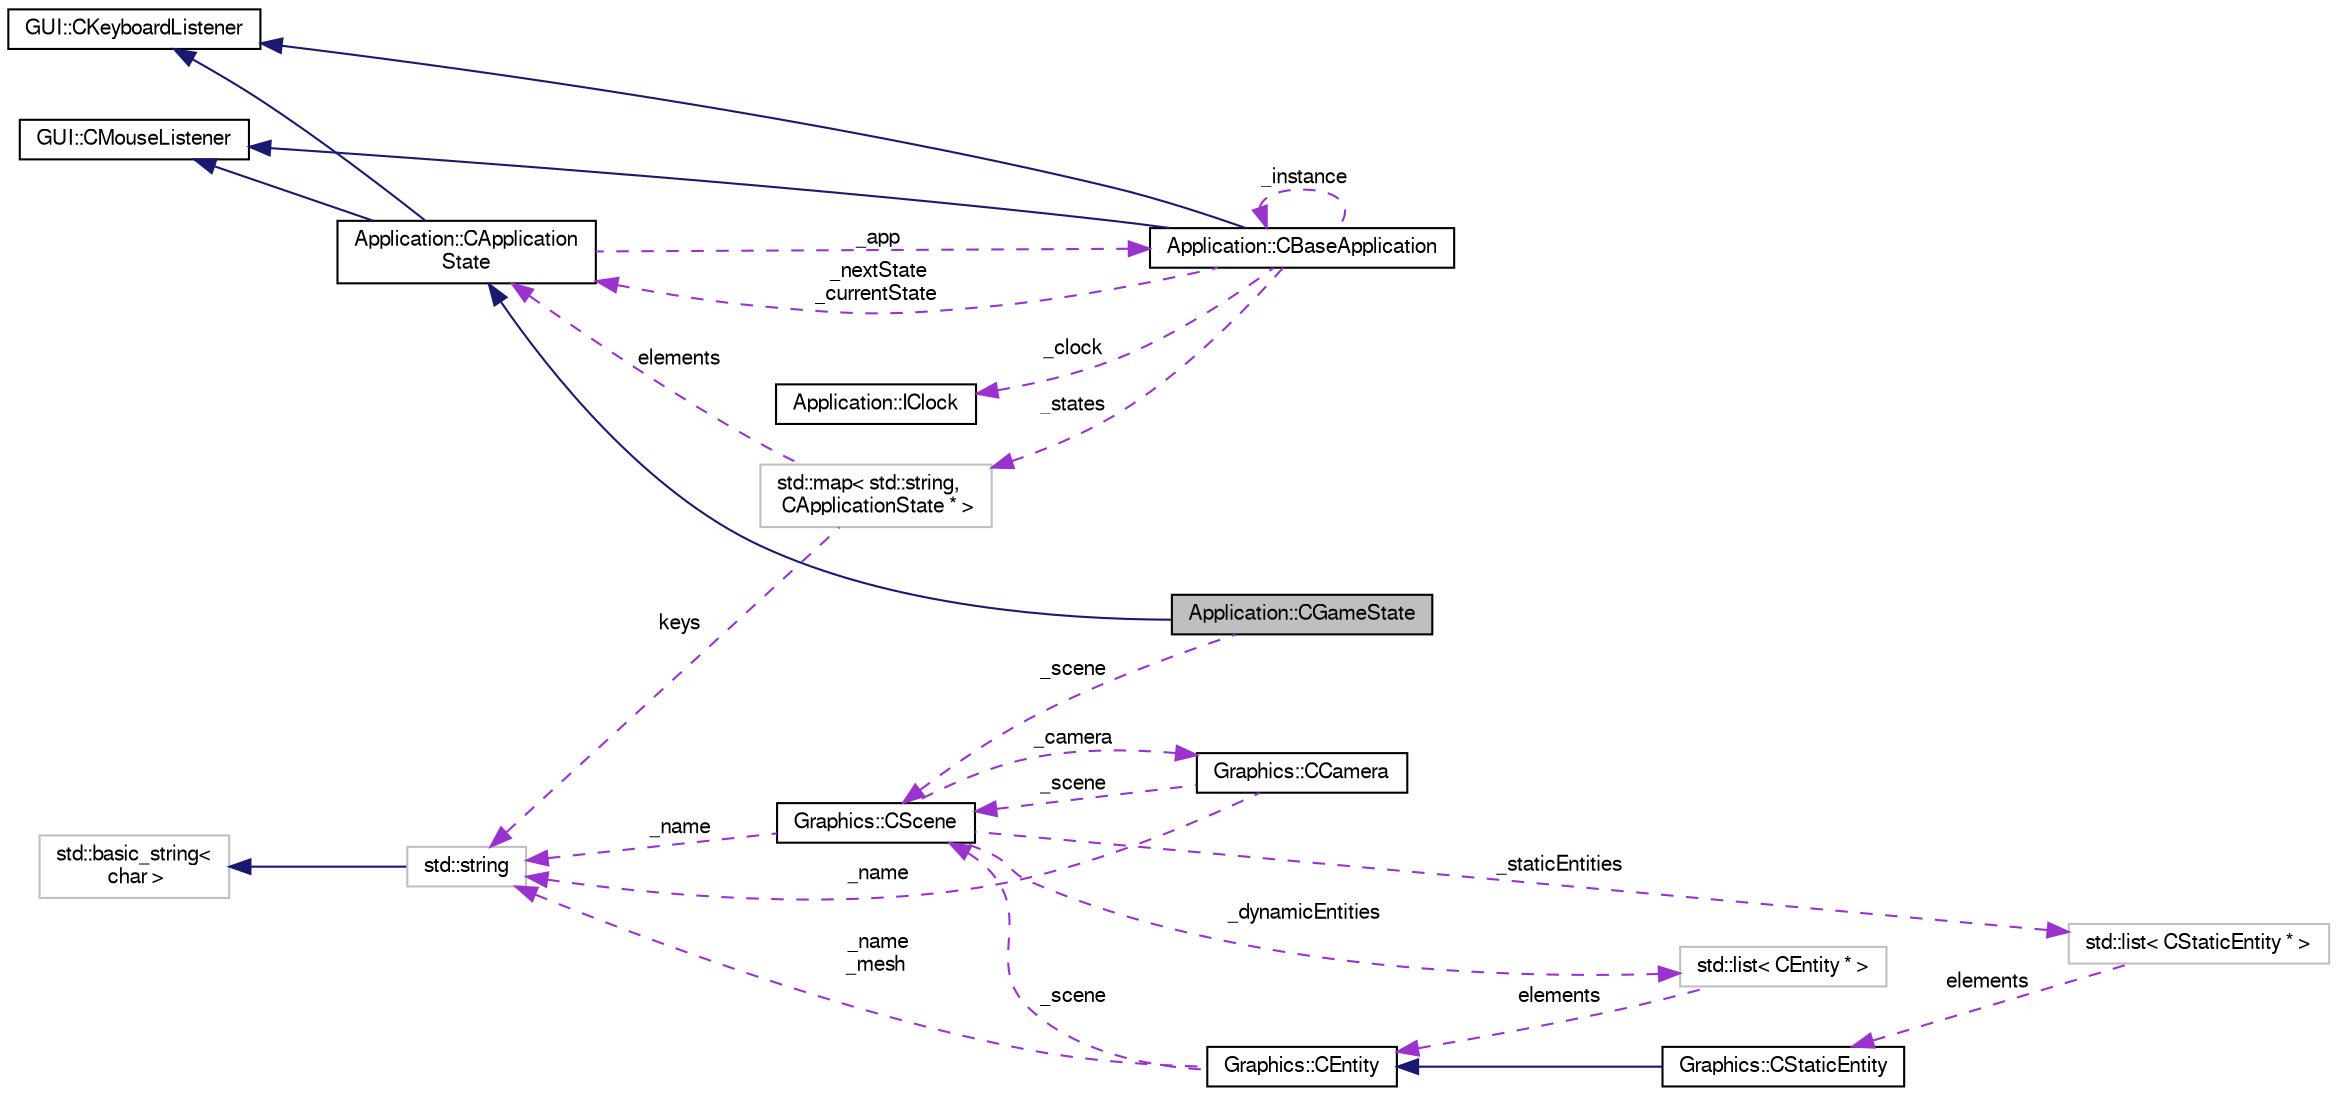 digraph "Application::CGameState"
{
  edge [fontname="FreeSans",fontsize="10",labelfontname="FreeSans",labelfontsize="10"];
  node [fontname="FreeSans",fontsize="10",shape=record];
  rankdir="LR";
  Node1 [label="Application::CGameState",height=0.2,width=0.4,color="black", fillcolor="grey75", style="filled", fontcolor="black"];
  Node2 -> Node1 [dir="back",color="midnightblue",fontsize="10",style="solid",fontname="FreeSans"];
  Node2 [label="Application::CApplication\lState",height=0.2,width=0.4,color="black", fillcolor="white", style="filled",URL="$class_application_1_1_c_application_state.html",tooltip="Clase CApplicationState; representa un estado de la aplicación, como el estado del menú..."];
  Node3 -> Node2 [dir="back",color="midnightblue",fontsize="10",style="solid",fontname="FreeSans"];
  Node3 [label="GUI::CKeyboardListener",height=0.2,width=0.4,color="black", fillcolor="white", style="filled",URL="$class_g_u_i_1_1_c_keyboard_listener.html",tooltip="Esta clase debe ser implementada por las clases que quieren registrarse en el gestor de periféricos d..."];
  Node4 -> Node2 [dir="back",color="midnightblue",fontsize="10",style="solid",fontname="FreeSans"];
  Node4 [label="GUI::CMouseListener",height=0.2,width=0.4,color="black", fillcolor="white", style="filled",URL="$class_g_u_i_1_1_c_mouse_listener.html",tooltip="Esta clase debe ser implementada por las clases que quieren registrarse en el gestor de periféricos d..."];
  Node5 -> Node2 [dir="back",color="darkorchid3",fontsize="10",style="dashed",label=" _app" ,fontname="FreeSans"];
  Node5 [label="Application::CBaseApplication",height=0.2,width=0.4,color="black", fillcolor="white", style="filled",URL="$class_application_1_1_c_base_application.html",tooltip="Clase CBaseApplication, que contiene el control de la aplicación del juego, implementando una máquina..."];
  Node3 -> Node5 [dir="back",color="midnightblue",fontsize="10",style="solid",fontname="FreeSans"];
  Node4 -> Node5 [dir="back",color="midnightblue",fontsize="10",style="solid",fontname="FreeSans"];
  Node6 -> Node5 [dir="back",color="darkorchid3",fontsize="10",style="dashed",label=" _clock" ,fontname="FreeSans"];
  Node6 [label="Application::IClock",height=0.2,width=0.4,color="black", fillcolor="white", style="filled",URL="$class_application_1_1_i_clock.html",tooltip="Reloj de la aplicación, que sirve para controlar el tiempo de la aplicación. "];
  Node2 -> Node5 [dir="back",color="darkorchid3",fontsize="10",style="dashed",label=" _nextState\n_currentState" ,fontname="FreeSans"];
  Node5 -> Node5 [dir="back",color="darkorchid3",fontsize="10",style="dashed",label=" _instance" ,fontname="FreeSans"];
  Node7 -> Node5 [dir="back",color="darkorchid3",fontsize="10",style="dashed",label=" _states" ,fontname="FreeSans"];
  Node7 [label="std::map\< std::string,\l CApplicationState * \>",height=0.2,width=0.4,color="grey75", fillcolor="white", style="filled"];
  Node2 -> Node7 [dir="back",color="darkorchid3",fontsize="10",style="dashed",label=" elements" ,fontname="FreeSans"];
  Node8 -> Node7 [dir="back",color="darkorchid3",fontsize="10",style="dashed",label=" keys" ,fontname="FreeSans"];
  Node8 [label="std::string",height=0.2,width=0.4,color="grey75", fillcolor="white", style="filled",tooltip="STL class. "];
  Node9 -> Node8 [dir="back",color="midnightblue",fontsize="10",style="solid",fontname="FreeSans"];
  Node9 [label="std::basic_string\<\l char \>",height=0.2,width=0.4,color="grey75", fillcolor="white", style="filled",tooltip="STL class. "];
  Node10 -> Node1 [dir="back",color="darkorchid3",fontsize="10",style="dashed",label=" _scene" ,fontname="FreeSans"];
  Node10 [label="Graphics::CScene",height=0.2,width=0.4,color="black", fillcolor="white", style="filled",URL="$class_graphics_1_1_c_scene.html",tooltip="Clase que controla todos los elementos de una escena. "];
  Node11 -> Node10 [dir="back",color="darkorchid3",fontsize="10",style="dashed",label=" _staticEntities" ,fontname="FreeSans"];
  Node11 [label="std::list\< CStaticEntity * \>",height=0.2,width=0.4,color="grey75", fillcolor="white", style="filled"];
  Node12 -> Node11 [dir="back",color="darkorchid3",fontsize="10",style="dashed",label=" elements" ,fontname="FreeSans"];
  Node12 [label="Graphics::CStaticEntity",height=0.2,width=0.4,color="black", fillcolor="white", style="filled",URL="$class_graphics_1_1_c_static_entity.html",tooltip="Clase que representa una entidad gráfica estática. "];
  Node13 -> Node12 [dir="back",color="midnightblue",fontsize="10",style="solid",fontname="FreeSans"];
  Node13 [label="Graphics::CEntity",height=0.2,width=0.4,color="black", fillcolor="white", style="filled",URL="$class_graphics_1_1_c_entity.html",tooltip="Clase que representa una entidad gráfica. "];
  Node10 -> Node13 [dir="back",color="darkorchid3",fontsize="10",style="dashed",label=" _scene" ,fontname="FreeSans"];
  Node8 -> Node13 [dir="back",color="darkorchid3",fontsize="10",style="dashed",label=" _name\n_mesh" ,fontname="FreeSans"];
  Node14 -> Node10 [dir="back",color="darkorchid3",fontsize="10",style="dashed",label=" _camera" ,fontname="FreeSans"];
  Node14 [label="Graphics::CCamera",height=0.2,width=0.4,color="black", fillcolor="white", style="filled",URL="$class_graphics_1_1_c_camera.html",tooltip="Clase de la cámara extendida basada en Ogre. "];
  Node10 -> Node14 [dir="back",color="darkorchid3",fontsize="10",style="dashed",label=" _scene" ,fontname="FreeSans"];
  Node8 -> Node14 [dir="back",color="darkorchid3",fontsize="10",style="dashed",label=" _name" ,fontname="FreeSans"];
  Node8 -> Node10 [dir="back",color="darkorchid3",fontsize="10",style="dashed",label=" _name" ,fontname="FreeSans"];
  Node15 -> Node10 [dir="back",color="darkorchid3",fontsize="10",style="dashed",label=" _dynamicEntities" ,fontname="FreeSans"];
  Node15 [label="std::list\< CEntity * \>",height=0.2,width=0.4,color="grey75", fillcolor="white", style="filled"];
  Node13 -> Node15 [dir="back",color="darkorchid3",fontsize="10",style="dashed",label=" elements" ,fontname="FreeSans"];
}
